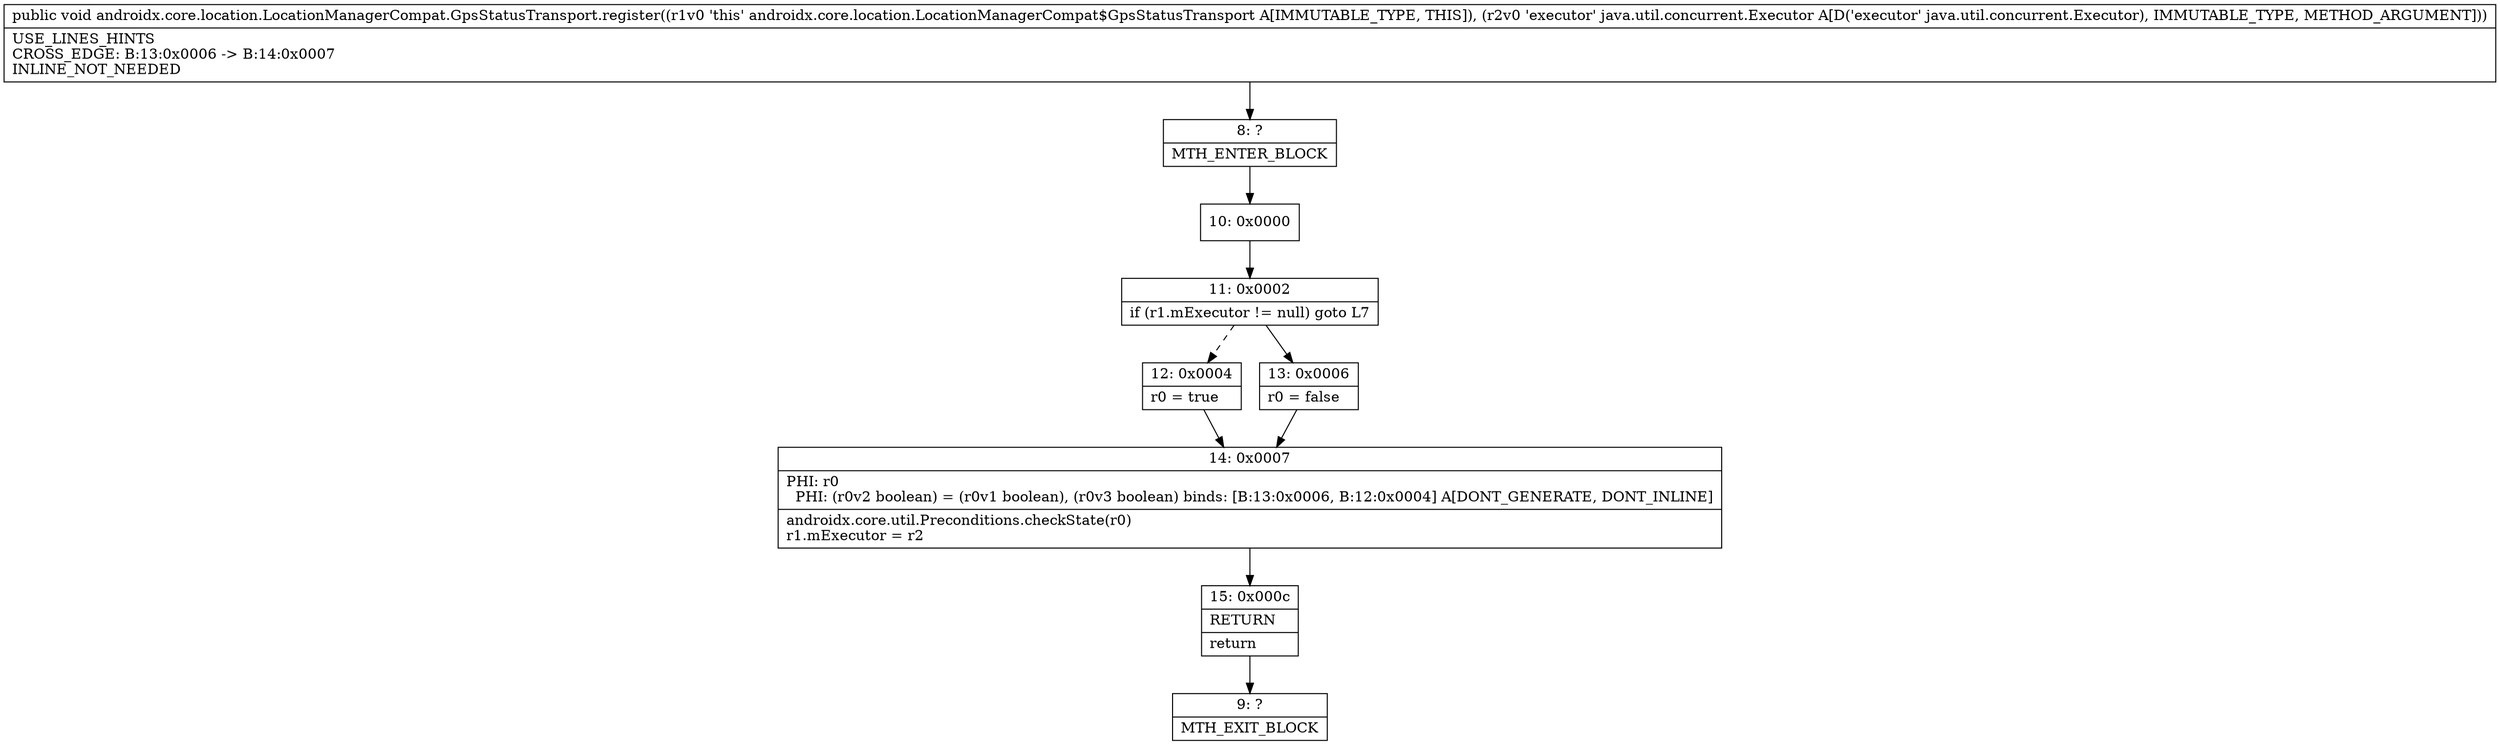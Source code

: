 digraph "CFG forandroidx.core.location.LocationManagerCompat.GpsStatusTransport.register(Ljava\/util\/concurrent\/Executor;)V" {
Node_8 [shape=record,label="{8\:\ ?|MTH_ENTER_BLOCK\l}"];
Node_10 [shape=record,label="{10\:\ 0x0000}"];
Node_11 [shape=record,label="{11\:\ 0x0002|if (r1.mExecutor != null) goto L7\l}"];
Node_12 [shape=record,label="{12\:\ 0x0004|r0 = true\l}"];
Node_14 [shape=record,label="{14\:\ 0x0007|PHI: r0 \l  PHI: (r0v2 boolean) = (r0v1 boolean), (r0v3 boolean) binds: [B:13:0x0006, B:12:0x0004] A[DONT_GENERATE, DONT_INLINE]\l|androidx.core.util.Preconditions.checkState(r0)\lr1.mExecutor = r2\l}"];
Node_15 [shape=record,label="{15\:\ 0x000c|RETURN\l|return\l}"];
Node_9 [shape=record,label="{9\:\ ?|MTH_EXIT_BLOCK\l}"];
Node_13 [shape=record,label="{13\:\ 0x0006|r0 = false\l}"];
MethodNode[shape=record,label="{public void androidx.core.location.LocationManagerCompat.GpsStatusTransport.register((r1v0 'this' androidx.core.location.LocationManagerCompat$GpsStatusTransport A[IMMUTABLE_TYPE, THIS]), (r2v0 'executor' java.util.concurrent.Executor A[D('executor' java.util.concurrent.Executor), IMMUTABLE_TYPE, METHOD_ARGUMENT]))  | USE_LINES_HINTS\lCROSS_EDGE: B:13:0x0006 \-\> B:14:0x0007\lINLINE_NOT_NEEDED\l}"];
MethodNode -> Node_8;Node_8 -> Node_10;
Node_10 -> Node_11;
Node_11 -> Node_12[style=dashed];
Node_11 -> Node_13;
Node_12 -> Node_14;
Node_14 -> Node_15;
Node_15 -> Node_9;
Node_13 -> Node_14;
}

